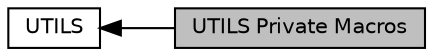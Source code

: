 digraph "UTILS Private Macros"
{
  edge [fontname="Helvetica",fontsize="10",labelfontname="Helvetica",labelfontsize="10"];
  node [fontname="Helvetica",fontsize="10",shape=box];
  rankdir=LR;
  Node2 [label="UTILS",height=0.2,width=0.4,color="black", fillcolor="white", style="filled",URL="$group___u_t_i_l_s___l_l.html",tooltip=" "];
  Node1 [label="UTILS Private Macros",height=0.2,width=0.4,color="black", fillcolor="grey75", style="filled", fontcolor="black",tooltip=" "];
  Node2->Node1 [shape=plaintext, dir="back", style="solid"];
}

